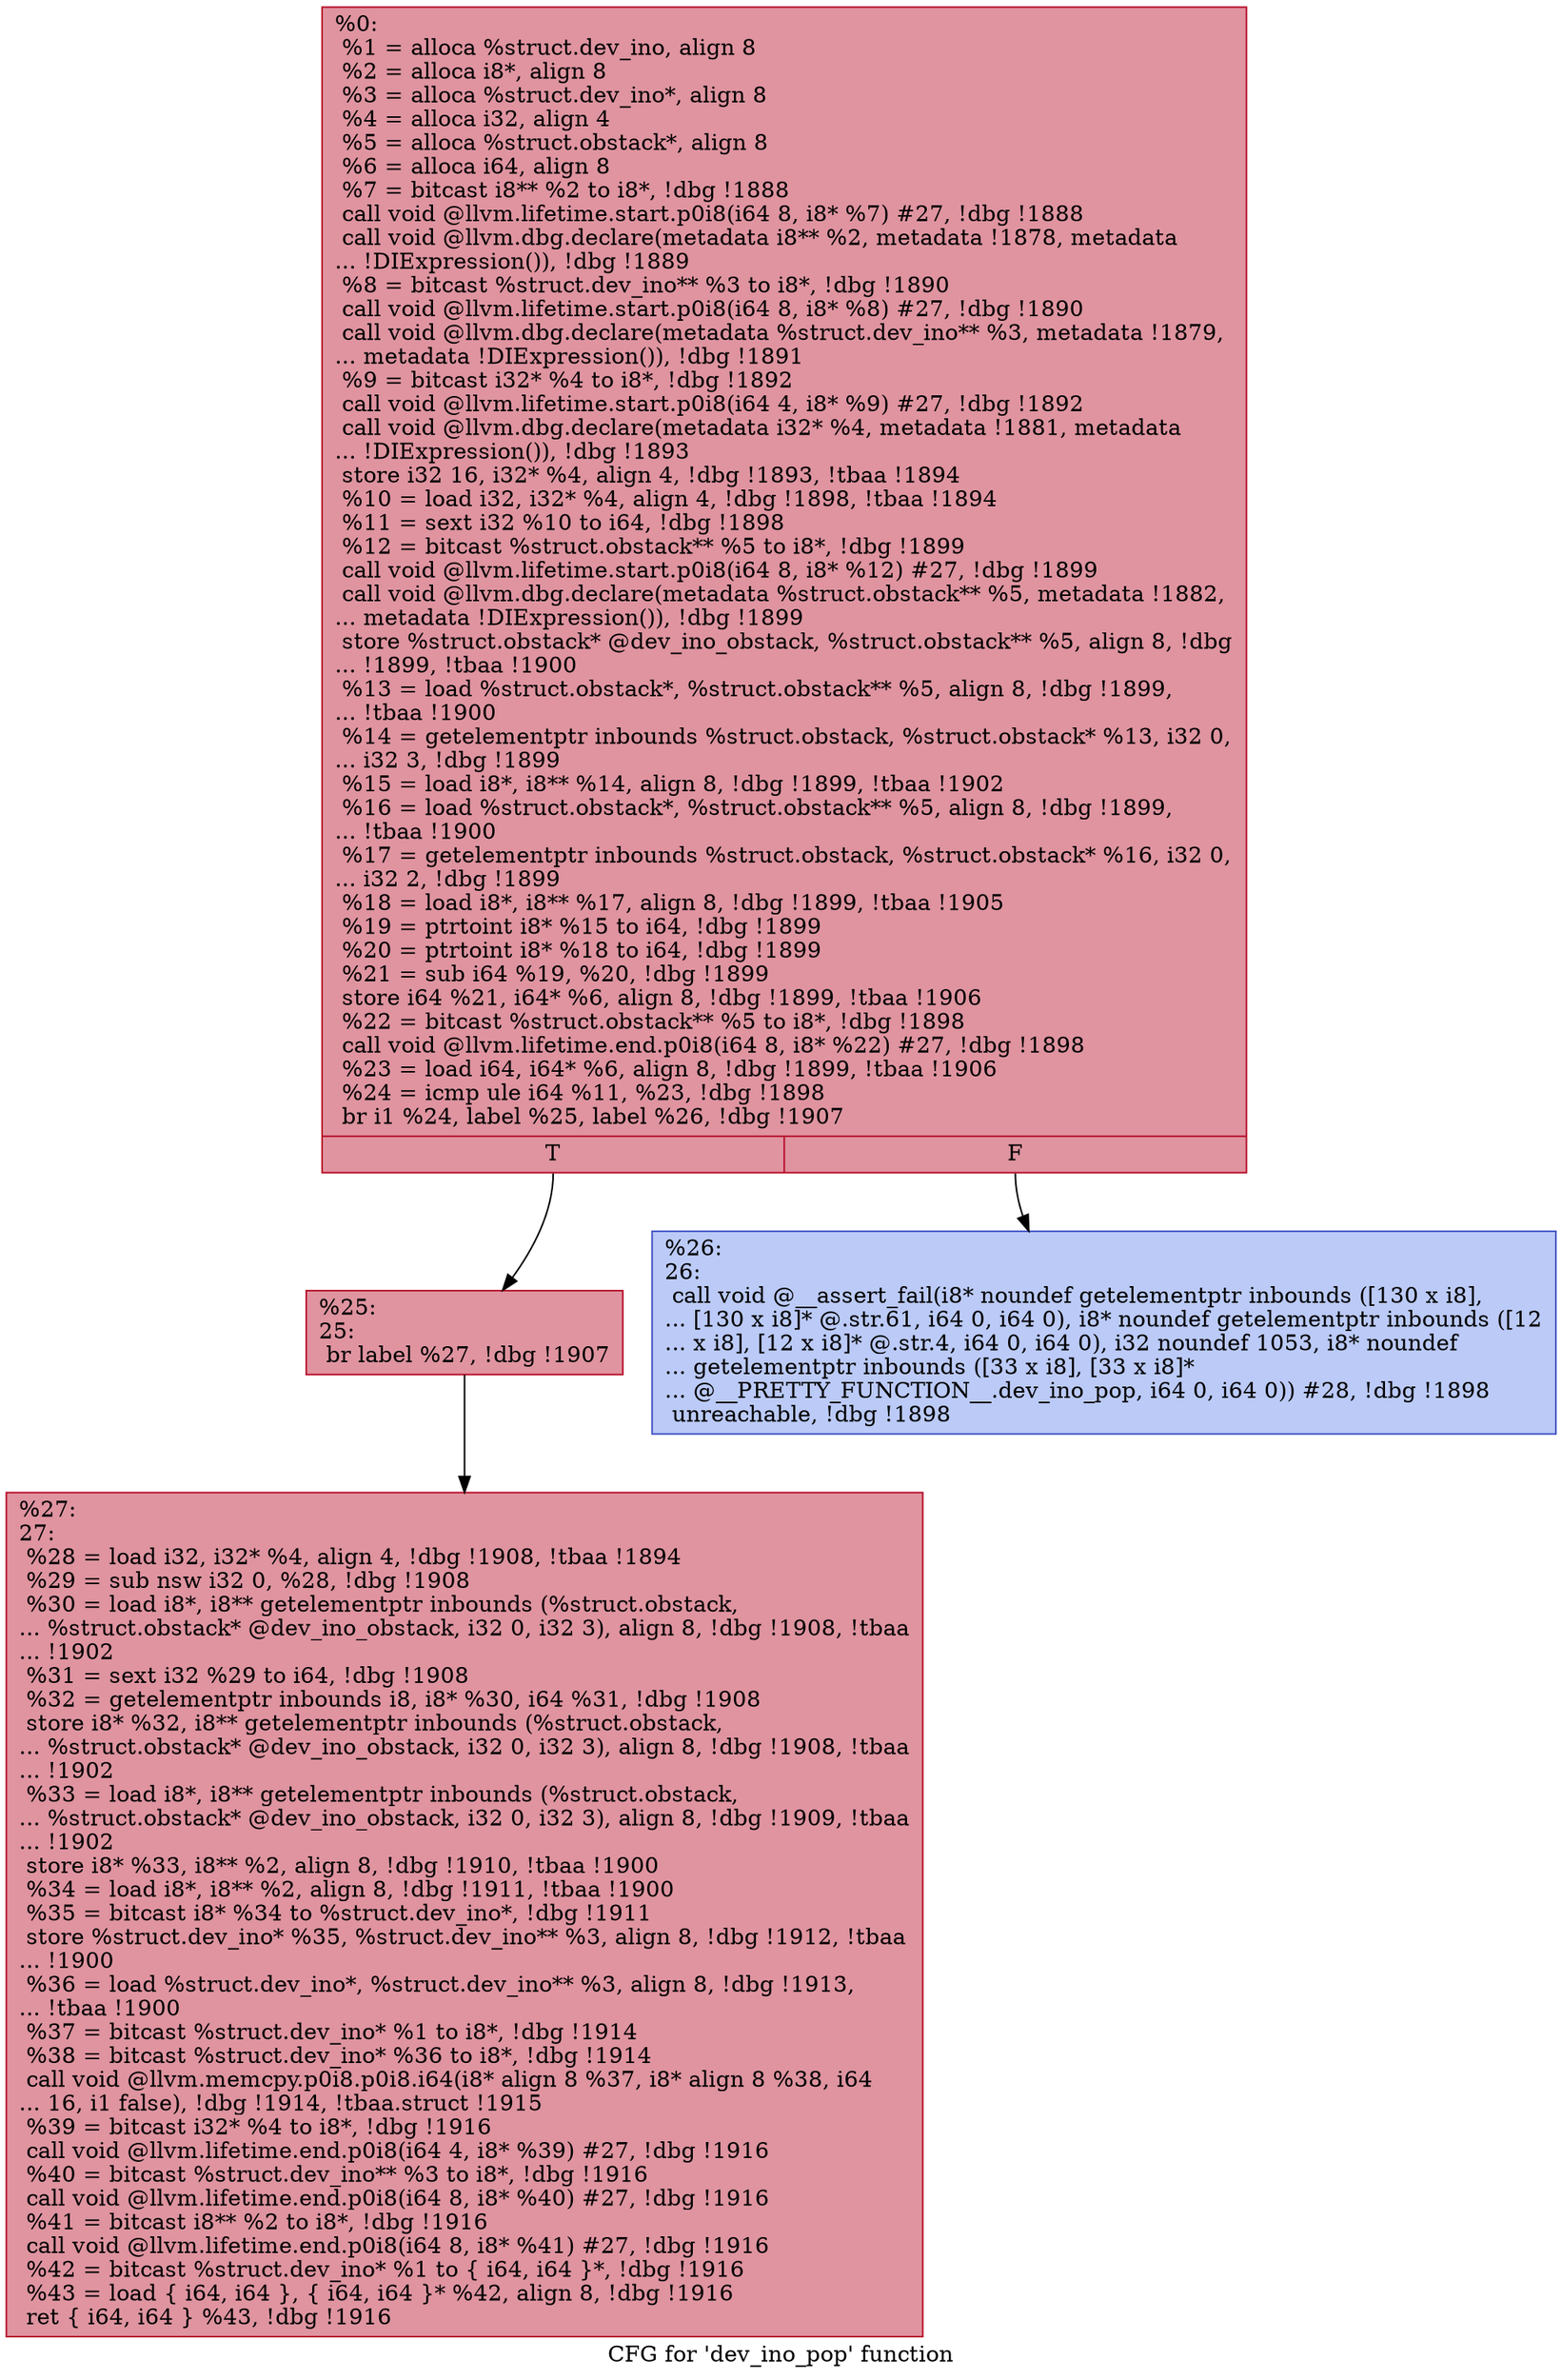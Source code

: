 digraph "CFG for 'dev_ino_pop' function" {
	label="CFG for 'dev_ino_pop' function";

	Node0x1fcca00 [shape=record,color="#b70d28ff", style=filled, fillcolor="#b70d2870",label="{%0:\l  %1 = alloca %struct.dev_ino, align 8\l  %2 = alloca i8*, align 8\l  %3 = alloca %struct.dev_ino*, align 8\l  %4 = alloca i32, align 4\l  %5 = alloca %struct.obstack*, align 8\l  %6 = alloca i64, align 8\l  %7 = bitcast i8** %2 to i8*, !dbg !1888\l  call void @llvm.lifetime.start.p0i8(i64 8, i8* %7) #27, !dbg !1888\l  call void @llvm.dbg.declare(metadata i8** %2, metadata !1878, metadata\l... !DIExpression()), !dbg !1889\l  %8 = bitcast %struct.dev_ino** %3 to i8*, !dbg !1890\l  call void @llvm.lifetime.start.p0i8(i64 8, i8* %8) #27, !dbg !1890\l  call void @llvm.dbg.declare(metadata %struct.dev_ino** %3, metadata !1879,\l... metadata !DIExpression()), !dbg !1891\l  %9 = bitcast i32* %4 to i8*, !dbg !1892\l  call void @llvm.lifetime.start.p0i8(i64 4, i8* %9) #27, !dbg !1892\l  call void @llvm.dbg.declare(metadata i32* %4, metadata !1881, metadata\l... !DIExpression()), !dbg !1893\l  store i32 16, i32* %4, align 4, !dbg !1893, !tbaa !1894\l  %10 = load i32, i32* %4, align 4, !dbg !1898, !tbaa !1894\l  %11 = sext i32 %10 to i64, !dbg !1898\l  %12 = bitcast %struct.obstack** %5 to i8*, !dbg !1899\l  call void @llvm.lifetime.start.p0i8(i64 8, i8* %12) #27, !dbg !1899\l  call void @llvm.dbg.declare(metadata %struct.obstack** %5, metadata !1882,\l... metadata !DIExpression()), !dbg !1899\l  store %struct.obstack* @dev_ino_obstack, %struct.obstack** %5, align 8, !dbg\l... !1899, !tbaa !1900\l  %13 = load %struct.obstack*, %struct.obstack** %5, align 8, !dbg !1899,\l... !tbaa !1900\l  %14 = getelementptr inbounds %struct.obstack, %struct.obstack* %13, i32 0,\l... i32 3, !dbg !1899\l  %15 = load i8*, i8** %14, align 8, !dbg !1899, !tbaa !1902\l  %16 = load %struct.obstack*, %struct.obstack** %5, align 8, !dbg !1899,\l... !tbaa !1900\l  %17 = getelementptr inbounds %struct.obstack, %struct.obstack* %16, i32 0,\l... i32 2, !dbg !1899\l  %18 = load i8*, i8** %17, align 8, !dbg !1899, !tbaa !1905\l  %19 = ptrtoint i8* %15 to i64, !dbg !1899\l  %20 = ptrtoint i8* %18 to i64, !dbg !1899\l  %21 = sub i64 %19, %20, !dbg !1899\l  store i64 %21, i64* %6, align 8, !dbg !1899, !tbaa !1906\l  %22 = bitcast %struct.obstack** %5 to i8*, !dbg !1898\l  call void @llvm.lifetime.end.p0i8(i64 8, i8* %22) #27, !dbg !1898\l  %23 = load i64, i64* %6, align 8, !dbg !1899, !tbaa !1906\l  %24 = icmp ule i64 %11, %23, !dbg !1898\l  br i1 %24, label %25, label %26, !dbg !1907\l|{<s0>T|<s1>F}}"];
	Node0x1fcca00:s0 -> Node0x1fcca80;
	Node0x1fcca00:s1 -> Node0x1fccad0;
	Node0x1fcca80 [shape=record,color="#b70d28ff", style=filled, fillcolor="#b70d2870",label="{%25:\l25:                                               \l  br label %27, !dbg !1907\l}"];
	Node0x1fcca80 -> Node0x1fccb20;
	Node0x1fccad0 [shape=record,color="#3d50c3ff", style=filled, fillcolor="#6687ed70",label="{%26:\l26:                                               \l  call void @__assert_fail(i8* noundef getelementptr inbounds ([130 x i8],\l... [130 x i8]* @.str.61, i64 0, i64 0), i8* noundef getelementptr inbounds ([12\l... x i8], [12 x i8]* @.str.4, i64 0, i64 0), i32 noundef 1053, i8* noundef\l... getelementptr inbounds ([33 x i8], [33 x i8]*\l... @__PRETTY_FUNCTION__.dev_ino_pop, i64 0, i64 0)) #28, !dbg !1898\l  unreachable, !dbg !1898\l}"];
	Node0x1fccb20 [shape=record,color="#b70d28ff", style=filled, fillcolor="#b70d2870",label="{%27:\l27:                                               \l  %28 = load i32, i32* %4, align 4, !dbg !1908, !tbaa !1894\l  %29 = sub nsw i32 0, %28, !dbg !1908\l  %30 = load i8*, i8** getelementptr inbounds (%struct.obstack,\l... %struct.obstack* @dev_ino_obstack, i32 0, i32 3), align 8, !dbg !1908, !tbaa\l... !1902\l  %31 = sext i32 %29 to i64, !dbg !1908\l  %32 = getelementptr inbounds i8, i8* %30, i64 %31, !dbg !1908\l  store i8* %32, i8** getelementptr inbounds (%struct.obstack,\l... %struct.obstack* @dev_ino_obstack, i32 0, i32 3), align 8, !dbg !1908, !tbaa\l... !1902\l  %33 = load i8*, i8** getelementptr inbounds (%struct.obstack,\l... %struct.obstack* @dev_ino_obstack, i32 0, i32 3), align 8, !dbg !1909, !tbaa\l... !1902\l  store i8* %33, i8** %2, align 8, !dbg !1910, !tbaa !1900\l  %34 = load i8*, i8** %2, align 8, !dbg !1911, !tbaa !1900\l  %35 = bitcast i8* %34 to %struct.dev_ino*, !dbg !1911\l  store %struct.dev_ino* %35, %struct.dev_ino** %3, align 8, !dbg !1912, !tbaa\l... !1900\l  %36 = load %struct.dev_ino*, %struct.dev_ino** %3, align 8, !dbg !1913,\l... !tbaa !1900\l  %37 = bitcast %struct.dev_ino* %1 to i8*, !dbg !1914\l  %38 = bitcast %struct.dev_ino* %36 to i8*, !dbg !1914\l  call void @llvm.memcpy.p0i8.p0i8.i64(i8* align 8 %37, i8* align 8 %38, i64\l... 16, i1 false), !dbg !1914, !tbaa.struct !1915\l  %39 = bitcast i32* %4 to i8*, !dbg !1916\l  call void @llvm.lifetime.end.p0i8(i64 4, i8* %39) #27, !dbg !1916\l  %40 = bitcast %struct.dev_ino** %3 to i8*, !dbg !1916\l  call void @llvm.lifetime.end.p0i8(i64 8, i8* %40) #27, !dbg !1916\l  %41 = bitcast i8** %2 to i8*, !dbg !1916\l  call void @llvm.lifetime.end.p0i8(i64 8, i8* %41) #27, !dbg !1916\l  %42 = bitcast %struct.dev_ino* %1 to \{ i64, i64 \}*, !dbg !1916\l  %43 = load \{ i64, i64 \}, \{ i64, i64 \}* %42, align 8, !dbg !1916\l  ret \{ i64, i64 \} %43, !dbg !1916\l}"];
}
